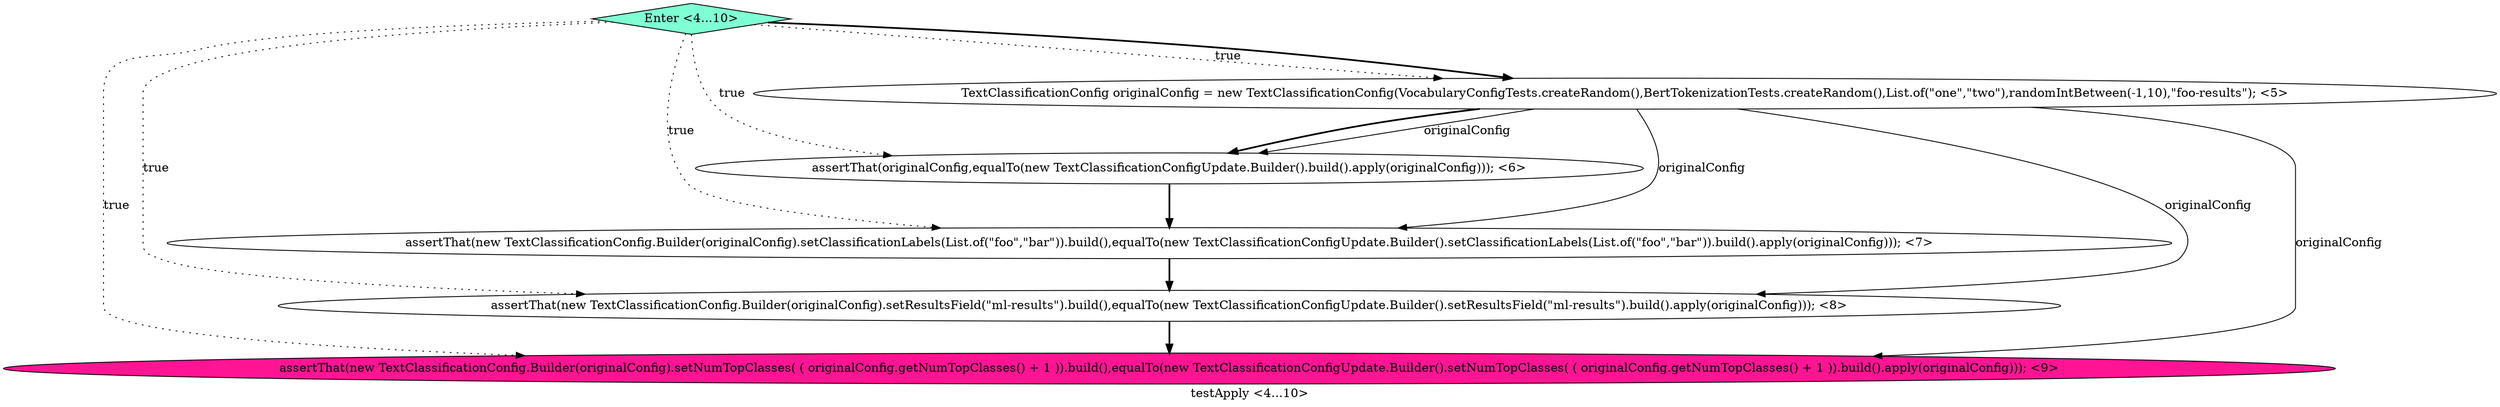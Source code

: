 digraph PDG {
label = "testApply <4...10>";
0.5 [style = filled, label = "Enter <4...10>", fillcolor = aquamarine, shape = diamond];
0.0 [style = filled, label = "TextClassificationConfig originalConfig = new TextClassificationConfig(VocabularyConfigTests.createRandom(),BertTokenizationTests.createRandom(),List.of(\"one\",\"two\"),randomIntBetween(-1,10),\"foo-results\"); <5>", fillcolor = white, shape = ellipse];
0.3 [style = filled, label = "assertThat(new TextClassificationConfig.Builder(originalConfig).setResultsField(\"ml-results\").build(),equalTo(new TextClassificationConfigUpdate.Builder().setResultsField(\"ml-results\").build().apply(originalConfig))); <8>", fillcolor = white, shape = ellipse];
0.2 [style = filled, label = "assertThat(new TextClassificationConfig.Builder(originalConfig).setClassificationLabels(List.of(\"foo\",\"bar\")).build(),equalTo(new TextClassificationConfigUpdate.Builder().setClassificationLabels(List.of(\"foo\",\"bar\")).build().apply(originalConfig))); <7>", fillcolor = white, shape = ellipse];
0.1 [style = filled, label = "assertThat(originalConfig,equalTo(new TextClassificationConfigUpdate.Builder().build().apply(originalConfig))); <6>", fillcolor = white, shape = ellipse];
0.4 [style = filled, label = "assertThat(new TextClassificationConfig.Builder(originalConfig).setNumTopClasses( ( originalConfig.getNumTopClasses() + 1 )).build(),equalTo(new TextClassificationConfigUpdate.Builder().setNumTopClasses( ( originalConfig.getNumTopClasses() + 1 )).build().apply(originalConfig))); <9>", fillcolor = deeppink, shape = ellipse];
0.0 -> 0.1 [style = solid, label="originalConfig"];
0.0 -> 0.1 [style = bold, label=""];
0.0 -> 0.2 [style = solid, label="originalConfig"];
0.0 -> 0.3 [style = solid, label="originalConfig"];
0.0 -> 0.4 [style = solid, label="originalConfig"];
0.1 -> 0.2 [style = bold, label=""];
0.2 -> 0.3 [style = bold, label=""];
0.3 -> 0.4 [style = bold, label=""];
0.5 -> 0.0 [style = dotted, label="true"];
0.5 -> 0.0 [style = bold, label=""];
0.5 -> 0.1 [style = dotted, label="true"];
0.5 -> 0.2 [style = dotted, label="true"];
0.5 -> 0.3 [style = dotted, label="true"];
0.5 -> 0.4 [style = dotted, label="true"];
}
